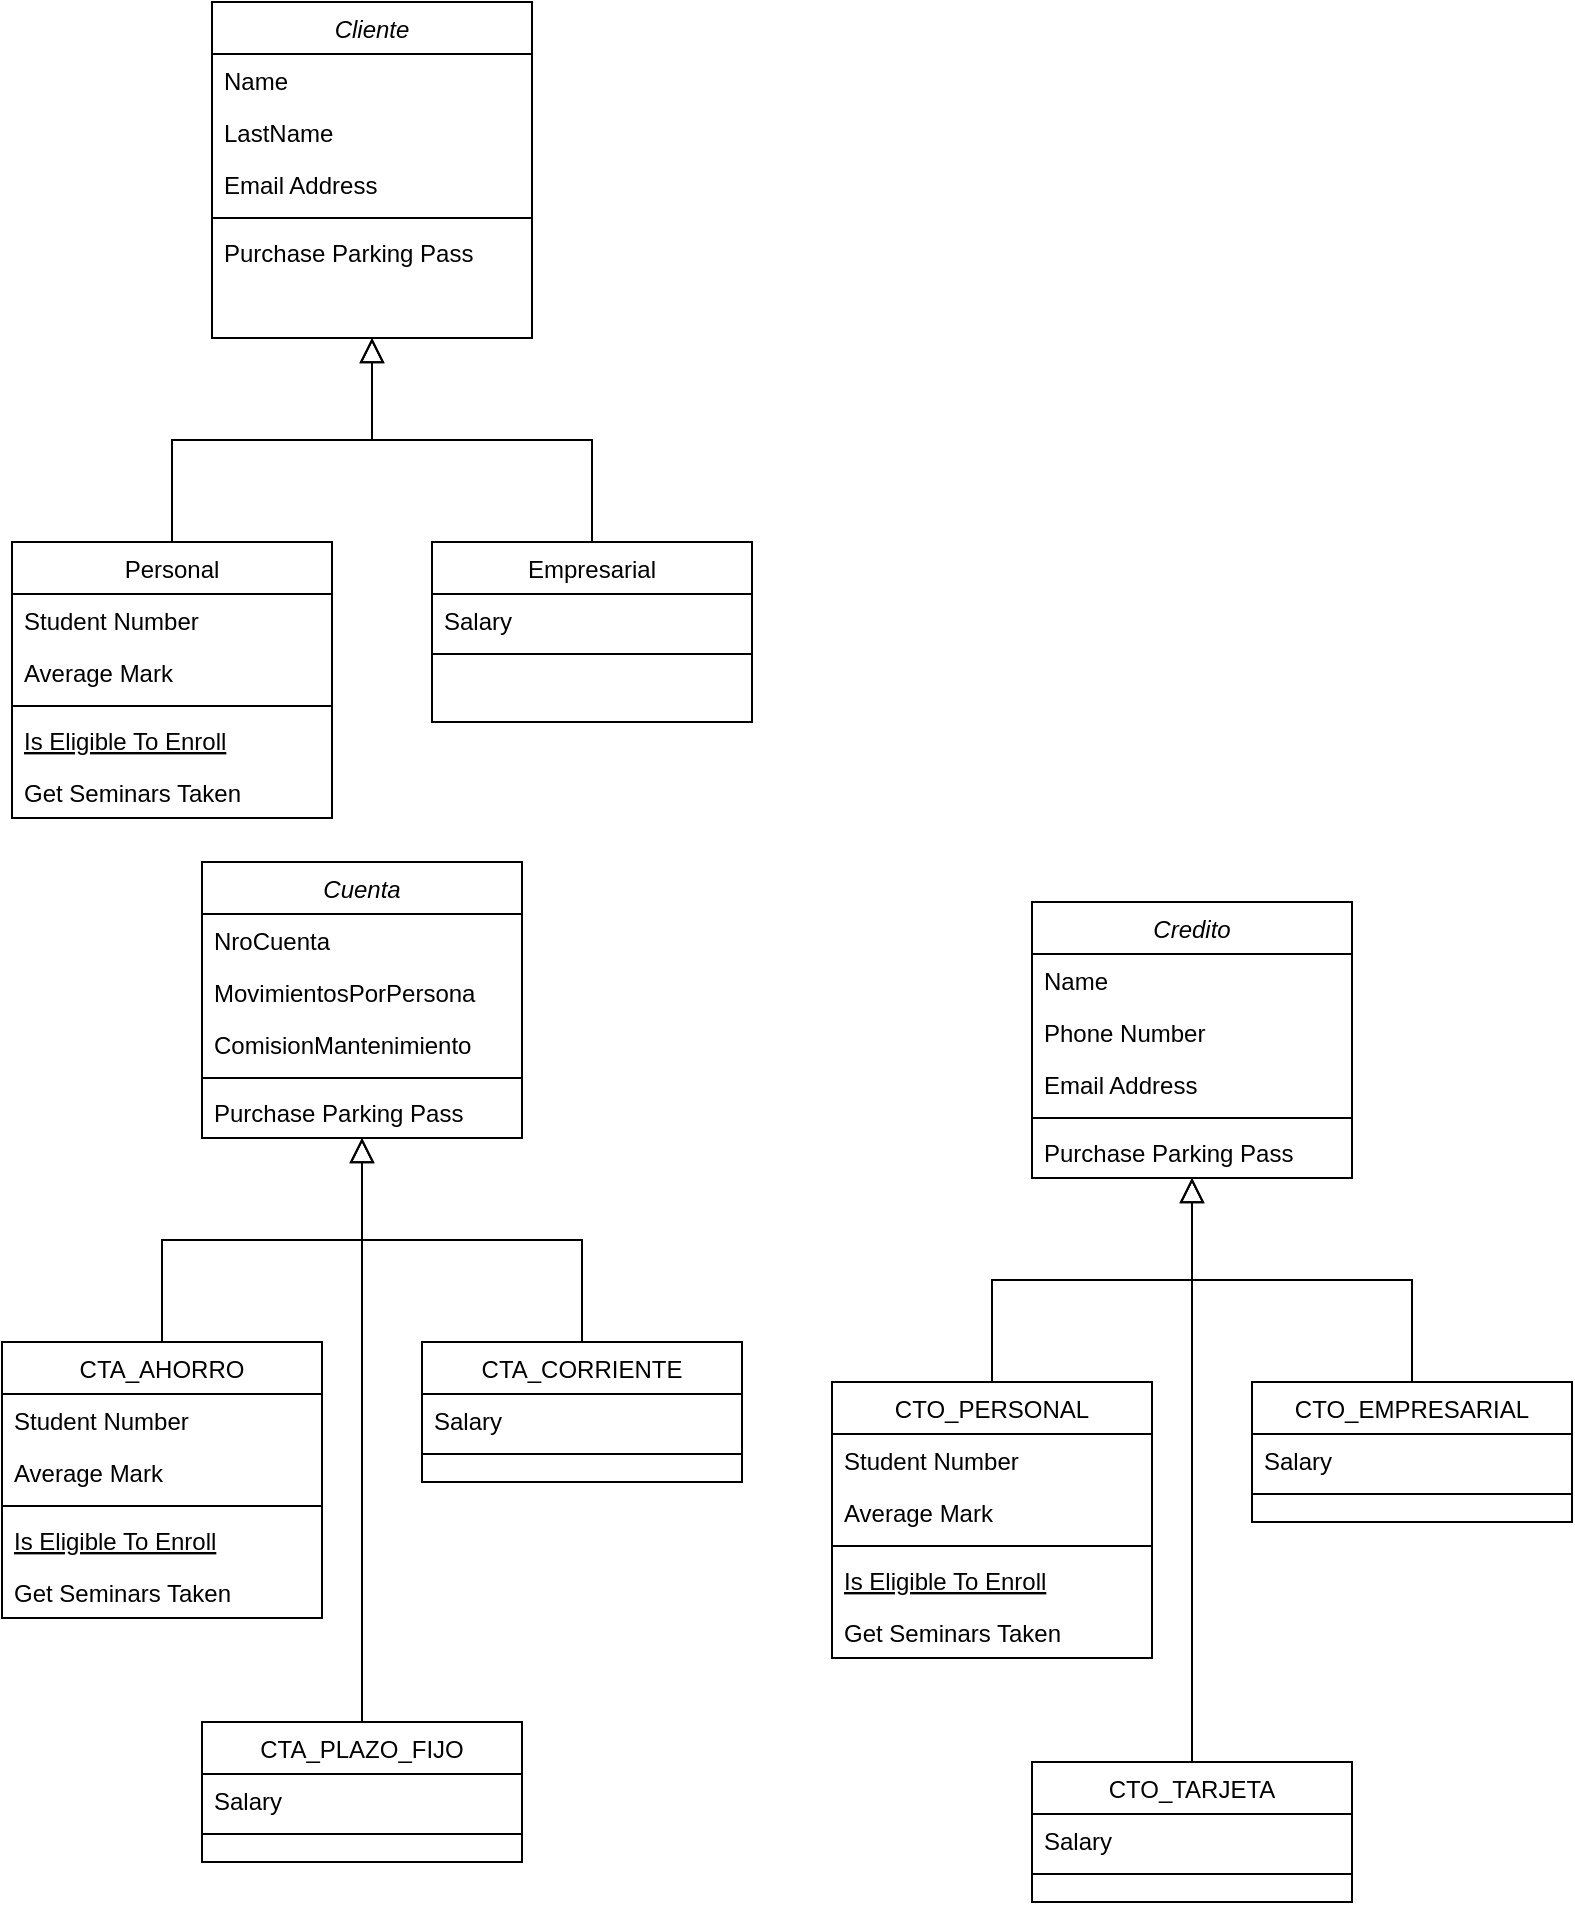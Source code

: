 <mxfile version="20.2.5" type="github">
  <diagram id="C5RBs43oDa-KdzZeNtuy" name="Page-1">
    <mxGraphModel dx="946" dy="519" grid="1" gridSize="10" guides="1" tooltips="1" connect="1" arrows="1" fold="1" page="1" pageScale="1" pageWidth="827" pageHeight="1169" math="0" shadow="0">
      <root>
        <mxCell id="WIyWlLk6GJQsqaUBKTNV-0" />
        <mxCell id="WIyWlLk6GJQsqaUBKTNV-1" parent="WIyWlLk6GJQsqaUBKTNV-0" />
        <mxCell id="zkfFHV4jXpPFQw0GAbJ--0" value="Cliente" style="swimlane;fontStyle=2;align=center;verticalAlign=top;childLayout=stackLayout;horizontal=1;startSize=26;horizontalStack=0;resizeParent=1;resizeLast=0;collapsible=1;marginBottom=0;rounded=0;shadow=0;strokeWidth=1;" parent="WIyWlLk6GJQsqaUBKTNV-1" vertex="1">
          <mxGeometry x="130" y="10" width="160" height="168" as="geometry">
            <mxRectangle x="230" y="140" width="160" height="26" as="alternateBounds" />
          </mxGeometry>
        </mxCell>
        <mxCell id="zkfFHV4jXpPFQw0GAbJ--1" value="Name" style="text;align=left;verticalAlign=top;spacingLeft=4;spacingRight=4;overflow=hidden;rotatable=0;points=[[0,0.5],[1,0.5]];portConstraint=eastwest;" parent="zkfFHV4jXpPFQw0GAbJ--0" vertex="1">
          <mxGeometry y="26" width="160" height="26" as="geometry" />
        </mxCell>
        <mxCell id="zkfFHV4jXpPFQw0GAbJ--2" value="LastName" style="text;align=left;verticalAlign=top;spacingLeft=4;spacingRight=4;overflow=hidden;rotatable=0;points=[[0,0.5],[1,0.5]];portConstraint=eastwest;rounded=0;shadow=0;html=0;" parent="zkfFHV4jXpPFQw0GAbJ--0" vertex="1">
          <mxGeometry y="52" width="160" height="26" as="geometry" />
        </mxCell>
        <mxCell id="zkfFHV4jXpPFQw0GAbJ--3" value="Email Address" style="text;align=left;verticalAlign=top;spacingLeft=4;spacingRight=4;overflow=hidden;rotatable=0;points=[[0,0.5],[1,0.5]];portConstraint=eastwest;rounded=0;shadow=0;html=0;" parent="zkfFHV4jXpPFQw0GAbJ--0" vertex="1">
          <mxGeometry y="78" width="160" height="26" as="geometry" />
        </mxCell>
        <mxCell id="zkfFHV4jXpPFQw0GAbJ--4" value="" style="line;html=1;strokeWidth=1;align=left;verticalAlign=middle;spacingTop=-1;spacingLeft=3;spacingRight=3;rotatable=0;labelPosition=right;points=[];portConstraint=eastwest;" parent="zkfFHV4jXpPFQw0GAbJ--0" vertex="1">
          <mxGeometry y="104" width="160" height="8" as="geometry" />
        </mxCell>
        <mxCell id="zkfFHV4jXpPFQw0GAbJ--5" value="Purchase Parking Pass" style="text;align=left;verticalAlign=top;spacingLeft=4;spacingRight=4;overflow=hidden;rotatable=0;points=[[0,0.5],[1,0.5]];portConstraint=eastwest;" parent="zkfFHV4jXpPFQw0GAbJ--0" vertex="1">
          <mxGeometry y="112" width="160" height="26" as="geometry" />
        </mxCell>
        <mxCell id="zkfFHV4jXpPFQw0GAbJ--6" value="Personal" style="swimlane;fontStyle=0;align=center;verticalAlign=top;childLayout=stackLayout;horizontal=1;startSize=26;horizontalStack=0;resizeParent=1;resizeLast=0;collapsible=1;marginBottom=0;rounded=0;shadow=0;strokeWidth=1;" parent="WIyWlLk6GJQsqaUBKTNV-1" vertex="1">
          <mxGeometry x="30" y="280" width="160" height="138" as="geometry">
            <mxRectangle x="130" y="380" width="160" height="26" as="alternateBounds" />
          </mxGeometry>
        </mxCell>
        <mxCell id="zkfFHV4jXpPFQw0GAbJ--7" value="Student Number" style="text;align=left;verticalAlign=top;spacingLeft=4;spacingRight=4;overflow=hidden;rotatable=0;points=[[0,0.5],[1,0.5]];portConstraint=eastwest;" parent="zkfFHV4jXpPFQw0GAbJ--6" vertex="1">
          <mxGeometry y="26" width="160" height="26" as="geometry" />
        </mxCell>
        <mxCell id="zkfFHV4jXpPFQw0GAbJ--8" value="Average Mark" style="text;align=left;verticalAlign=top;spacingLeft=4;spacingRight=4;overflow=hidden;rotatable=0;points=[[0,0.5],[1,0.5]];portConstraint=eastwest;rounded=0;shadow=0;html=0;" parent="zkfFHV4jXpPFQw0GAbJ--6" vertex="1">
          <mxGeometry y="52" width="160" height="26" as="geometry" />
        </mxCell>
        <mxCell id="zkfFHV4jXpPFQw0GAbJ--9" value="" style="line;html=1;strokeWidth=1;align=left;verticalAlign=middle;spacingTop=-1;spacingLeft=3;spacingRight=3;rotatable=0;labelPosition=right;points=[];portConstraint=eastwest;" parent="zkfFHV4jXpPFQw0GAbJ--6" vertex="1">
          <mxGeometry y="78" width="160" height="8" as="geometry" />
        </mxCell>
        <mxCell id="zkfFHV4jXpPFQw0GAbJ--10" value="Is Eligible To Enroll" style="text;align=left;verticalAlign=top;spacingLeft=4;spacingRight=4;overflow=hidden;rotatable=0;points=[[0,0.5],[1,0.5]];portConstraint=eastwest;fontStyle=4" parent="zkfFHV4jXpPFQw0GAbJ--6" vertex="1">
          <mxGeometry y="86" width="160" height="26" as="geometry" />
        </mxCell>
        <mxCell id="zkfFHV4jXpPFQw0GAbJ--11" value="Get Seminars Taken" style="text;align=left;verticalAlign=top;spacingLeft=4;spacingRight=4;overflow=hidden;rotatable=0;points=[[0,0.5],[1,0.5]];portConstraint=eastwest;" parent="zkfFHV4jXpPFQw0GAbJ--6" vertex="1">
          <mxGeometry y="112" width="160" height="26" as="geometry" />
        </mxCell>
        <mxCell id="zkfFHV4jXpPFQw0GAbJ--12" value="" style="endArrow=block;endSize=10;endFill=0;shadow=0;strokeWidth=1;rounded=0;edgeStyle=elbowEdgeStyle;elbow=vertical;" parent="WIyWlLk6GJQsqaUBKTNV-1" source="zkfFHV4jXpPFQw0GAbJ--6" target="zkfFHV4jXpPFQw0GAbJ--0" edge="1">
          <mxGeometry width="160" relative="1" as="geometry">
            <mxPoint x="110" y="123" as="sourcePoint" />
            <mxPoint x="110" y="123" as="targetPoint" />
          </mxGeometry>
        </mxCell>
        <mxCell id="zkfFHV4jXpPFQw0GAbJ--13" value="Empresarial" style="swimlane;fontStyle=0;align=center;verticalAlign=top;childLayout=stackLayout;horizontal=1;startSize=26;horizontalStack=0;resizeParent=1;resizeLast=0;collapsible=1;marginBottom=0;rounded=0;shadow=0;strokeWidth=1;" parent="WIyWlLk6GJQsqaUBKTNV-1" vertex="1">
          <mxGeometry x="240" y="280" width="160" height="90" as="geometry">
            <mxRectangle x="340" y="380" width="170" height="26" as="alternateBounds" />
          </mxGeometry>
        </mxCell>
        <mxCell id="zkfFHV4jXpPFQw0GAbJ--14" value="Salary" style="text;align=left;verticalAlign=top;spacingLeft=4;spacingRight=4;overflow=hidden;rotatable=0;points=[[0,0.5],[1,0.5]];portConstraint=eastwest;" parent="zkfFHV4jXpPFQw0GAbJ--13" vertex="1">
          <mxGeometry y="26" width="160" height="26" as="geometry" />
        </mxCell>
        <mxCell id="zkfFHV4jXpPFQw0GAbJ--15" value="" style="line;html=1;strokeWidth=1;align=left;verticalAlign=middle;spacingTop=-1;spacingLeft=3;spacingRight=3;rotatable=0;labelPosition=right;points=[];portConstraint=eastwest;" parent="zkfFHV4jXpPFQw0GAbJ--13" vertex="1">
          <mxGeometry y="52" width="160" height="8" as="geometry" />
        </mxCell>
        <mxCell id="zkfFHV4jXpPFQw0GAbJ--16" value="" style="endArrow=block;endSize=10;endFill=0;shadow=0;strokeWidth=1;rounded=0;edgeStyle=elbowEdgeStyle;elbow=vertical;" parent="WIyWlLk6GJQsqaUBKTNV-1" source="zkfFHV4jXpPFQw0GAbJ--13" target="zkfFHV4jXpPFQw0GAbJ--0" edge="1">
          <mxGeometry width="160" relative="1" as="geometry">
            <mxPoint x="120" y="293" as="sourcePoint" />
            <mxPoint x="220" y="191" as="targetPoint" />
          </mxGeometry>
        </mxCell>
        <mxCell id="hJ93S-1s4SGd3Sv2lBjd-0" value="Cuenta" style="swimlane;fontStyle=2;align=center;verticalAlign=top;childLayout=stackLayout;horizontal=1;startSize=26;horizontalStack=0;resizeParent=1;resizeLast=0;collapsible=1;marginBottom=0;rounded=0;shadow=0;strokeWidth=1;" vertex="1" parent="WIyWlLk6GJQsqaUBKTNV-1">
          <mxGeometry x="125" y="440" width="160" height="138" as="geometry">
            <mxRectangle x="230" y="140" width="160" height="26" as="alternateBounds" />
          </mxGeometry>
        </mxCell>
        <mxCell id="hJ93S-1s4SGd3Sv2lBjd-1" value="NroCuenta" style="text;align=left;verticalAlign=top;spacingLeft=4;spacingRight=4;overflow=hidden;rotatable=0;points=[[0,0.5],[1,0.5]];portConstraint=eastwest;" vertex="1" parent="hJ93S-1s4SGd3Sv2lBjd-0">
          <mxGeometry y="26" width="160" height="26" as="geometry" />
        </mxCell>
        <mxCell id="hJ93S-1s4SGd3Sv2lBjd-2" value="MovimientosPorPersona" style="text;align=left;verticalAlign=top;spacingLeft=4;spacingRight=4;overflow=hidden;rotatable=0;points=[[0,0.5],[1,0.5]];portConstraint=eastwest;rounded=0;shadow=0;html=0;" vertex="1" parent="hJ93S-1s4SGd3Sv2lBjd-0">
          <mxGeometry y="52" width="160" height="26" as="geometry" />
        </mxCell>
        <mxCell id="hJ93S-1s4SGd3Sv2lBjd-3" value="ComisionMantenimiento" style="text;align=left;verticalAlign=top;spacingLeft=4;spacingRight=4;overflow=hidden;rotatable=0;points=[[0,0.5],[1,0.5]];portConstraint=eastwest;rounded=0;shadow=0;html=0;" vertex="1" parent="hJ93S-1s4SGd3Sv2lBjd-0">
          <mxGeometry y="78" width="160" height="26" as="geometry" />
        </mxCell>
        <mxCell id="hJ93S-1s4SGd3Sv2lBjd-4" value="" style="line;html=1;strokeWidth=1;align=left;verticalAlign=middle;spacingTop=-1;spacingLeft=3;spacingRight=3;rotatable=0;labelPosition=right;points=[];portConstraint=eastwest;" vertex="1" parent="hJ93S-1s4SGd3Sv2lBjd-0">
          <mxGeometry y="104" width="160" height="8" as="geometry" />
        </mxCell>
        <mxCell id="hJ93S-1s4SGd3Sv2lBjd-5" value="Purchase Parking Pass" style="text;align=left;verticalAlign=top;spacingLeft=4;spacingRight=4;overflow=hidden;rotatable=0;points=[[0,0.5],[1,0.5]];portConstraint=eastwest;" vertex="1" parent="hJ93S-1s4SGd3Sv2lBjd-0">
          <mxGeometry y="112" width="160" height="26" as="geometry" />
        </mxCell>
        <mxCell id="hJ93S-1s4SGd3Sv2lBjd-6" value="CTA_AHORRO" style="swimlane;fontStyle=0;align=center;verticalAlign=top;childLayout=stackLayout;horizontal=1;startSize=26;horizontalStack=0;resizeParent=1;resizeLast=0;collapsible=1;marginBottom=0;rounded=0;shadow=0;strokeWidth=1;" vertex="1" parent="WIyWlLk6GJQsqaUBKTNV-1">
          <mxGeometry x="25" y="680" width="160" height="138" as="geometry">
            <mxRectangle x="130" y="380" width="160" height="26" as="alternateBounds" />
          </mxGeometry>
        </mxCell>
        <mxCell id="hJ93S-1s4SGd3Sv2lBjd-7" value="Student Number" style="text;align=left;verticalAlign=top;spacingLeft=4;spacingRight=4;overflow=hidden;rotatable=0;points=[[0,0.5],[1,0.5]];portConstraint=eastwest;" vertex="1" parent="hJ93S-1s4SGd3Sv2lBjd-6">
          <mxGeometry y="26" width="160" height="26" as="geometry" />
        </mxCell>
        <mxCell id="hJ93S-1s4SGd3Sv2lBjd-8" value="Average Mark" style="text;align=left;verticalAlign=top;spacingLeft=4;spacingRight=4;overflow=hidden;rotatable=0;points=[[0,0.5],[1,0.5]];portConstraint=eastwest;rounded=0;shadow=0;html=0;" vertex="1" parent="hJ93S-1s4SGd3Sv2lBjd-6">
          <mxGeometry y="52" width="160" height="26" as="geometry" />
        </mxCell>
        <mxCell id="hJ93S-1s4SGd3Sv2lBjd-9" value="" style="line;html=1;strokeWidth=1;align=left;verticalAlign=middle;spacingTop=-1;spacingLeft=3;spacingRight=3;rotatable=0;labelPosition=right;points=[];portConstraint=eastwest;" vertex="1" parent="hJ93S-1s4SGd3Sv2lBjd-6">
          <mxGeometry y="78" width="160" height="8" as="geometry" />
        </mxCell>
        <mxCell id="hJ93S-1s4SGd3Sv2lBjd-10" value="Is Eligible To Enroll" style="text;align=left;verticalAlign=top;spacingLeft=4;spacingRight=4;overflow=hidden;rotatable=0;points=[[0,0.5],[1,0.5]];portConstraint=eastwest;fontStyle=4" vertex="1" parent="hJ93S-1s4SGd3Sv2lBjd-6">
          <mxGeometry y="86" width="160" height="26" as="geometry" />
        </mxCell>
        <mxCell id="hJ93S-1s4SGd3Sv2lBjd-11" value="Get Seminars Taken" style="text;align=left;verticalAlign=top;spacingLeft=4;spacingRight=4;overflow=hidden;rotatable=0;points=[[0,0.5],[1,0.5]];portConstraint=eastwest;" vertex="1" parent="hJ93S-1s4SGd3Sv2lBjd-6">
          <mxGeometry y="112" width="160" height="26" as="geometry" />
        </mxCell>
        <mxCell id="hJ93S-1s4SGd3Sv2lBjd-13" value="CTA_CORRIENTE" style="swimlane;fontStyle=0;align=center;verticalAlign=top;childLayout=stackLayout;horizontal=1;startSize=26;horizontalStack=0;resizeParent=1;resizeLast=0;collapsible=1;marginBottom=0;rounded=0;shadow=0;strokeWidth=1;" vertex="1" parent="WIyWlLk6GJQsqaUBKTNV-1">
          <mxGeometry x="235" y="680" width="160" height="70" as="geometry">
            <mxRectangle x="340" y="380" width="170" height="26" as="alternateBounds" />
          </mxGeometry>
        </mxCell>
        <mxCell id="hJ93S-1s4SGd3Sv2lBjd-14" value="Salary" style="text;align=left;verticalAlign=top;spacingLeft=4;spacingRight=4;overflow=hidden;rotatable=0;points=[[0,0.5],[1,0.5]];portConstraint=eastwest;" vertex="1" parent="hJ93S-1s4SGd3Sv2lBjd-13">
          <mxGeometry y="26" width="160" height="26" as="geometry" />
        </mxCell>
        <mxCell id="hJ93S-1s4SGd3Sv2lBjd-15" value="" style="line;html=1;strokeWidth=1;align=left;verticalAlign=middle;spacingTop=-1;spacingLeft=3;spacingRight=3;rotatable=0;labelPosition=right;points=[];portConstraint=eastwest;" vertex="1" parent="hJ93S-1s4SGd3Sv2lBjd-13">
          <mxGeometry y="52" width="160" height="8" as="geometry" />
        </mxCell>
        <mxCell id="hJ93S-1s4SGd3Sv2lBjd-35" value="CTA_PLAZO_FIJO" style="swimlane;fontStyle=0;align=center;verticalAlign=top;childLayout=stackLayout;horizontal=1;startSize=26;horizontalStack=0;resizeParent=1;resizeLast=0;collapsible=1;marginBottom=0;rounded=0;shadow=0;strokeWidth=1;" vertex="1" parent="WIyWlLk6GJQsqaUBKTNV-1">
          <mxGeometry x="125" y="870" width="160" height="70" as="geometry">
            <mxRectangle x="340" y="380" width="170" height="26" as="alternateBounds" />
          </mxGeometry>
        </mxCell>
        <mxCell id="hJ93S-1s4SGd3Sv2lBjd-36" value="Salary" style="text;align=left;verticalAlign=top;spacingLeft=4;spacingRight=4;overflow=hidden;rotatable=0;points=[[0,0.5],[1,0.5]];portConstraint=eastwest;" vertex="1" parent="hJ93S-1s4SGd3Sv2lBjd-35">
          <mxGeometry y="26" width="160" height="26" as="geometry" />
        </mxCell>
        <mxCell id="hJ93S-1s4SGd3Sv2lBjd-37" value="" style="line;html=1;strokeWidth=1;align=left;verticalAlign=middle;spacingTop=-1;spacingLeft=3;spacingRight=3;rotatable=0;labelPosition=right;points=[];portConstraint=eastwest;" vertex="1" parent="hJ93S-1s4SGd3Sv2lBjd-35">
          <mxGeometry y="52" width="160" height="8" as="geometry" />
        </mxCell>
        <mxCell id="hJ93S-1s4SGd3Sv2lBjd-38" value="Credito" style="swimlane;fontStyle=2;align=center;verticalAlign=top;childLayout=stackLayout;horizontal=1;startSize=26;horizontalStack=0;resizeParent=1;resizeLast=0;collapsible=1;marginBottom=0;rounded=0;shadow=0;strokeWidth=1;" vertex="1" parent="WIyWlLk6GJQsqaUBKTNV-1">
          <mxGeometry x="540" y="460" width="160" height="138" as="geometry">
            <mxRectangle x="230" y="140" width="160" height="26" as="alternateBounds" />
          </mxGeometry>
        </mxCell>
        <mxCell id="hJ93S-1s4SGd3Sv2lBjd-39" value="Name" style="text;align=left;verticalAlign=top;spacingLeft=4;spacingRight=4;overflow=hidden;rotatable=0;points=[[0,0.5],[1,0.5]];portConstraint=eastwest;" vertex="1" parent="hJ93S-1s4SGd3Sv2lBjd-38">
          <mxGeometry y="26" width="160" height="26" as="geometry" />
        </mxCell>
        <mxCell id="hJ93S-1s4SGd3Sv2lBjd-40" value="Phone Number" style="text;align=left;verticalAlign=top;spacingLeft=4;spacingRight=4;overflow=hidden;rotatable=0;points=[[0,0.5],[1,0.5]];portConstraint=eastwest;rounded=0;shadow=0;html=0;" vertex="1" parent="hJ93S-1s4SGd3Sv2lBjd-38">
          <mxGeometry y="52" width="160" height="26" as="geometry" />
        </mxCell>
        <mxCell id="hJ93S-1s4SGd3Sv2lBjd-41" value="Email Address" style="text;align=left;verticalAlign=top;spacingLeft=4;spacingRight=4;overflow=hidden;rotatable=0;points=[[0,0.5],[1,0.5]];portConstraint=eastwest;rounded=0;shadow=0;html=0;" vertex="1" parent="hJ93S-1s4SGd3Sv2lBjd-38">
          <mxGeometry y="78" width="160" height="26" as="geometry" />
        </mxCell>
        <mxCell id="hJ93S-1s4SGd3Sv2lBjd-42" value="" style="line;html=1;strokeWidth=1;align=left;verticalAlign=middle;spacingTop=-1;spacingLeft=3;spacingRight=3;rotatable=0;labelPosition=right;points=[];portConstraint=eastwest;" vertex="1" parent="hJ93S-1s4SGd3Sv2lBjd-38">
          <mxGeometry y="104" width="160" height="8" as="geometry" />
        </mxCell>
        <mxCell id="hJ93S-1s4SGd3Sv2lBjd-43" value="Purchase Parking Pass" style="text;align=left;verticalAlign=top;spacingLeft=4;spacingRight=4;overflow=hidden;rotatable=0;points=[[0,0.5],[1,0.5]];portConstraint=eastwest;" vertex="1" parent="hJ93S-1s4SGd3Sv2lBjd-38">
          <mxGeometry y="112" width="160" height="26" as="geometry" />
        </mxCell>
        <mxCell id="hJ93S-1s4SGd3Sv2lBjd-44" value="CTO_PERSONAL" style="swimlane;fontStyle=0;align=center;verticalAlign=top;childLayout=stackLayout;horizontal=1;startSize=26;horizontalStack=0;resizeParent=1;resizeLast=0;collapsible=1;marginBottom=0;rounded=0;shadow=0;strokeWidth=1;" vertex="1" parent="WIyWlLk6GJQsqaUBKTNV-1">
          <mxGeometry x="440" y="700" width="160" height="138" as="geometry">
            <mxRectangle x="130" y="380" width="160" height="26" as="alternateBounds" />
          </mxGeometry>
        </mxCell>
        <mxCell id="hJ93S-1s4SGd3Sv2lBjd-45" value="Student Number" style="text;align=left;verticalAlign=top;spacingLeft=4;spacingRight=4;overflow=hidden;rotatable=0;points=[[0,0.5],[1,0.5]];portConstraint=eastwest;" vertex="1" parent="hJ93S-1s4SGd3Sv2lBjd-44">
          <mxGeometry y="26" width="160" height="26" as="geometry" />
        </mxCell>
        <mxCell id="hJ93S-1s4SGd3Sv2lBjd-46" value="Average Mark" style="text;align=left;verticalAlign=top;spacingLeft=4;spacingRight=4;overflow=hidden;rotatable=0;points=[[0,0.5],[1,0.5]];portConstraint=eastwest;rounded=0;shadow=0;html=0;" vertex="1" parent="hJ93S-1s4SGd3Sv2lBjd-44">
          <mxGeometry y="52" width="160" height="26" as="geometry" />
        </mxCell>
        <mxCell id="hJ93S-1s4SGd3Sv2lBjd-47" value="" style="line;html=1;strokeWidth=1;align=left;verticalAlign=middle;spacingTop=-1;spacingLeft=3;spacingRight=3;rotatable=0;labelPosition=right;points=[];portConstraint=eastwest;" vertex="1" parent="hJ93S-1s4SGd3Sv2lBjd-44">
          <mxGeometry y="78" width="160" height="8" as="geometry" />
        </mxCell>
        <mxCell id="hJ93S-1s4SGd3Sv2lBjd-48" value="Is Eligible To Enroll" style="text;align=left;verticalAlign=top;spacingLeft=4;spacingRight=4;overflow=hidden;rotatable=0;points=[[0,0.5],[1,0.5]];portConstraint=eastwest;fontStyle=4" vertex="1" parent="hJ93S-1s4SGd3Sv2lBjd-44">
          <mxGeometry y="86" width="160" height="26" as="geometry" />
        </mxCell>
        <mxCell id="hJ93S-1s4SGd3Sv2lBjd-49" value="Get Seminars Taken" style="text;align=left;verticalAlign=top;spacingLeft=4;spacingRight=4;overflow=hidden;rotatable=0;points=[[0,0.5],[1,0.5]];portConstraint=eastwest;" vertex="1" parent="hJ93S-1s4SGd3Sv2lBjd-44">
          <mxGeometry y="112" width="160" height="26" as="geometry" />
        </mxCell>
        <mxCell id="hJ93S-1s4SGd3Sv2lBjd-51" value="CTO_EMPRESARIAL" style="swimlane;fontStyle=0;align=center;verticalAlign=top;childLayout=stackLayout;horizontal=1;startSize=26;horizontalStack=0;resizeParent=1;resizeLast=0;collapsible=1;marginBottom=0;rounded=0;shadow=0;strokeWidth=1;" vertex="1" parent="WIyWlLk6GJQsqaUBKTNV-1">
          <mxGeometry x="650" y="700" width="160" height="70" as="geometry">
            <mxRectangle x="340" y="380" width="170" height="26" as="alternateBounds" />
          </mxGeometry>
        </mxCell>
        <mxCell id="hJ93S-1s4SGd3Sv2lBjd-52" value="Salary" style="text;align=left;verticalAlign=top;spacingLeft=4;spacingRight=4;overflow=hidden;rotatable=0;points=[[0,0.5],[1,0.5]];portConstraint=eastwest;" vertex="1" parent="hJ93S-1s4SGd3Sv2lBjd-51">
          <mxGeometry y="26" width="160" height="26" as="geometry" />
        </mxCell>
        <mxCell id="hJ93S-1s4SGd3Sv2lBjd-53" value="" style="line;html=1;strokeWidth=1;align=left;verticalAlign=middle;spacingTop=-1;spacingLeft=3;spacingRight=3;rotatable=0;labelPosition=right;points=[];portConstraint=eastwest;" vertex="1" parent="hJ93S-1s4SGd3Sv2lBjd-51">
          <mxGeometry y="52" width="160" height="8" as="geometry" />
        </mxCell>
        <mxCell id="hJ93S-1s4SGd3Sv2lBjd-56" value="CTO_TARJETA" style="swimlane;fontStyle=0;align=center;verticalAlign=top;childLayout=stackLayout;horizontal=1;startSize=26;horizontalStack=0;resizeParent=1;resizeLast=0;collapsible=1;marginBottom=0;rounded=0;shadow=0;strokeWidth=1;" vertex="1" parent="WIyWlLk6GJQsqaUBKTNV-1">
          <mxGeometry x="540" y="890" width="160" height="70" as="geometry">
            <mxRectangle x="340" y="380" width="170" height="26" as="alternateBounds" />
          </mxGeometry>
        </mxCell>
        <mxCell id="hJ93S-1s4SGd3Sv2lBjd-57" value="Salary" style="text;align=left;verticalAlign=top;spacingLeft=4;spacingRight=4;overflow=hidden;rotatable=0;points=[[0,0.5],[1,0.5]];portConstraint=eastwest;" vertex="1" parent="hJ93S-1s4SGd3Sv2lBjd-56">
          <mxGeometry y="26" width="160" height="26" as="geometry" />
        </mxCell>
        <mxCell id="hJ93S-1s4SGd3Sv2lBjd-58" value="" style="line;html=1;strokeWidth=1;align=left;verticalAlign=middle;spacingTop=-1;spacingLeft=3;spacingRight=3;rotatable=0;labelPosition=right;points=[];portConstraint=eastwest;" vertex="1" parent="hJ93S-1s4SGd3Sv2lBjd-56">
          <mxGeometry y="52" width="160" height="8" as="geometry" />
        </mxCell>
        <mxCell id="hJ93S-1s4SGd3Sv2lBjd-59" value="" style="group" vertex="1" connectable="0" parent="WIyWlLk6GJQsqaUBKTNV-1">
          <mxGeometry x="205" y="785" as="geometry" />
        </mxCell>
        <mxCell id="hJ93S-1s4SGd3Sv2lBjd-12" value="" style="endArrow=block;endSize=10;endFill=0;shadow=0;strokeWidth=1;rounded=0;edgeStyle=elbowEdgeStyle;elbow=vertical;" edge="1" parent="hJ93S-1s4SGd3Sv2lBjd-59" source="hJ93S-1s4SGd3Sv2lBjd-6" target="hJ93S-1s4SGd3Sv2lBjd-0">
          <mxGeometry width="160" relative="1" as="geometry">
            <mxPoint x="-100" y="-262" as="sourcePoint" />
            <mxPoint x="-100" y="-262" as="targetPoint" />
          </mxGeometry>
        </mxCell>
        <mxCell id="hJ93S-1s4SGd3Sv2lBjd-16" value="" style="endArrow=block;endSize=10;endFill=0;shadow=0;strokeWidth=1;rounded=0;edgeStyle=elbowEdgeStyle;elbow=vertical;" edge="1" parent="hJ93S-1s4SGd3Sv2lBjd-59" source="hJ93S-1s4SGd3Sv2lBjd-13" target="hJ93S-1s4SGd3Sv2lBjd-0">
          <mxGeometry width="160" relative="1" as="geometry">
            <mxPoint x="-90" y="-92" as="sourcePoint" />
            <mxPoint x="10" y="-194" as="targetPoint" />
          </mxGeometry>
        </mxCell>
        <mxCell id="hJ93S-1s4SGd3Sv2lBjd-34" value="" style="endArrow=none;html=1;rounded=0;" edge="1" parent="hJ93S-1s4SGd3Sv2lBjd-59">
          <mxGeometry width="50" height="50" relative="1" as="geometry">
            <mxPoint y="85" as="sourcePoint" />
            <mxPoint y="-160" as="targetPoint" />
            <Array as="points">
              <mxPoint />
            </Array>
          </mxGeometry>
        </mxCell>
        <mxCell id="hJ93S-1s4SGd3Sv2lBjd-60" value="" style="group" vertex="1" connectable="0" parent="WIyWlLk6GJQsqaUBKTNV-1">
          <mxGeometry x="620" y="805" as="geometry" />
        </mxCell>
        <mxCell id="hJ93S-1s4SGd3Sv2lBjd-50" value="" style="endArrow=block;endSize=10;endFill=0;shadow=0;strokeWidth=1;rounded=0;edgeStyle=elbowEdgeStyle;elbow=vertical;" edge="1" parent="hJ93S-1s4SGd3Sv2lBjd-60" source="hJ93S-1s4SGd3Sv2lBjd-44" target="hJ93S-1s4SGd3Sv2lBjd-38">
          <mxGeometry width="160" relative="1" as="geometry">
            <mxPoint x="-100" y="-262" as="sourcePoint" />
            <mxPoint x="-100" y="-262" as="targetPoint" />
          </mxGeometry>
        </mxCell>
        <mxCell id="hJ93S-1s4SGd3Sv2lBjd-54" value="" style="endArrow=block;endSize=10;endFill=0;shadow=0;strokeWidth=1;rounded=0;edgeStyle=elbowEdgeStyle;elbow=vertical;" edge="1" parent="hJ93S-1s4SGd3Sv2lBjd-60" source="hJ93S-1s4SGd3Sv2lBjd-51" target="hJ93S-1s4SGd3Sv2lBjd-38">
          <mxGeometry width="160" relative="1" as="geometry">
            <mxPoint x="-90" y="-92" as="sourcePoint" />
            <mxPoint x="10" y="-194" as="targetPoint" />
          </mxGeometry>
        </mxCell>
        <mxCell id="hJ93S-1s4SGd3Sv2lBjd-55" value="" style="endArrow=none;html=1;rounded=0;" edge="1" parent="hJ93S-1s4SGd3Sv2lBjd-60">
          <mxGeometry width="50" height="50" relative="1" as="geometry">
            <mxPoint y="85" as="sourcePoint" />
            <mxPoint y="-160" as="targetPoint" />
            <Array as="points">
              <mxPoint />
            </Array>
          </mxGeometry>
        </mxCell>
      </root>
    </mxGraphModel>
  </diagram>
</mxfile>
